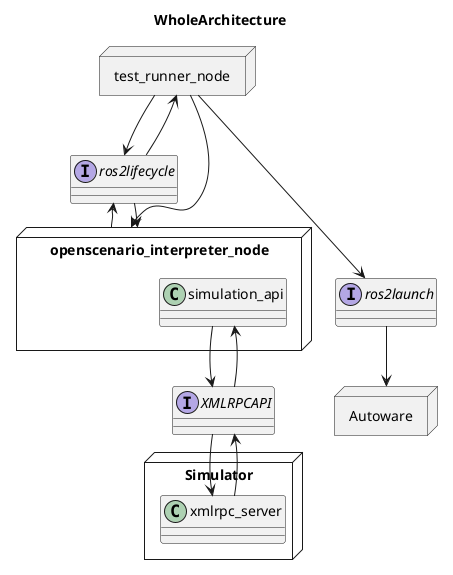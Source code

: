 @startuml
allow_mixing
title WholeArchitecture

interface ros2lifecycle

Node openscenario_interpreter_node {
  class simulation_api
}

openscenario_interpreter_node -up-> ros2lifecycle

ros2lifecycle -down-> openscenario_interpreter_node

Node test_runner_node {
}

test_runner_node -down-> openscenario_interpreter_node
test_runner_node -down-> ros2lifecycle
ros2lifecycle -up-> test_runner_node

Node Autoware {
}

interface ros2launch

test_runner_node --down-> ros2launch
ros2launch -down-> Autoware

interface XMLRPCAPI

simulation_api -down-> XMLRPCAPI
XMLRPCAPI -up-> simulation_api

Node Simulator {
  class xmlrpc_server
}

XMLRPCAPI -down-> xmlrpc_server
xmlrpc_server -up-> XMLRPCAPI

@enduml